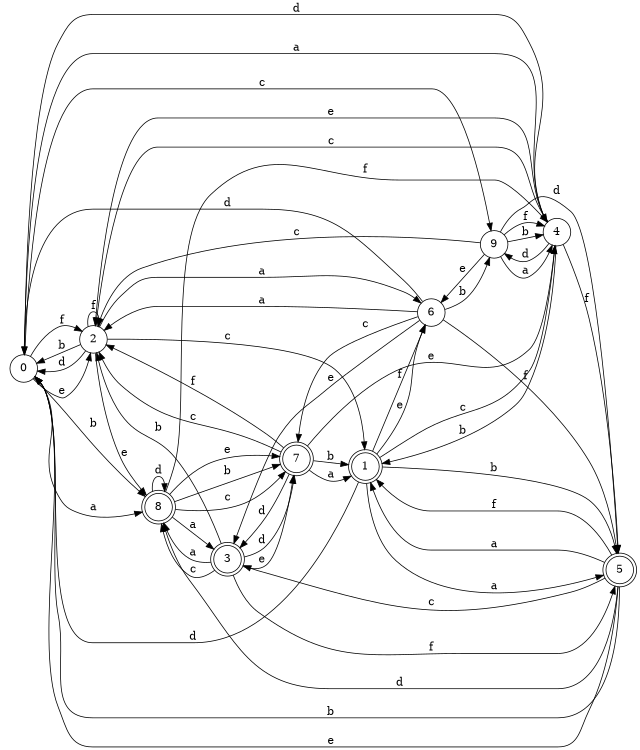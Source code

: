 digraph n8_8 {
__start0 [label="" shape="none"];

rankdir=LR;
size="8,5";

s0 [style="filled", color="black", fillcolor="white" shape="circle", label="0"];
s1 [style="rounded,filled", color="black", fillcolor="white" shape="doublecircle", label="1"];
s2 [style="filled", color="black", fillcolor="white" shape="circle", label="2"];
s3 [style="rounded,filled", color="black", fillcolor="white" shape="doublecircle", label="3"];
s4 [style="filled", color="black", fillcolor="white" shape="circle", label="4"];
s5 [style="rounded,filled", color="black", fillcolor="white" shape="doublecircle", label="5"];
s6 [style="filled", color="black", fillcolor="white" shape="circle", label="6"];
s7 [style="rounded,filled", color="black", fillcolor="white" shape="doublecircle", label="7"];
s8 [style="rounded,filled", color="black", fillcolor="white" shape="doublecircle", label="8"];
s9 [style="filled", color="black", fillcolor="white" shape="circle", label="9"];
s0 -> s8 [label="a"];
s0 -> s8 [label="b"];
s0 -> s9 [label="c"];
s0 -> s4 [label="d"];
s0 -> s2 [label="e"];
s0 -> s2 [label="f"];
s1 -> s5 [label="a"];
s1 -> s5 [label="b"];
s1 -> s4 [label="c"];
s1 -> s0 [label="d"];
s1 -> s6 [label="e"];
s1 -> s6 [label="f"];
s2 -> s6 [label="a"];
s2 -> s0 [label="b"];
s2 -> s1 [label="c"];
s2 -> s0 [label="d"];
s2 -> s8 [label="e"];
s2 -> s2 [label="f"];
s3 -> s8 [label="a"];
s3 -> s2 [label="b"];
s3 -> s8 [label="c"];
s3 -> s7 [label="d"];
s3 -> s7 [label="e"];
s3 -> s5 [label="f"];
s4 -> s0 [label="a"];
s4 -> s1 [label="b"];
s4 -> s2 [label="c"];
s4 -> s9 [label="d"];
s4 -> s2 [label="e"];
s4 -> s5 [label="f"];
s5 -> s1 [label="a"];
s5 -> s0 [label="b"];
s5 -> s3 [label="c"];
s5 -> s8 [label="d"];
s5 -> s0 [label="e"];
s5 -> s1 [label="f"];
s6 -> s2 [label="a"];
s6 -> s9 [label="b"];
s6 -> s7 [label="c"];
s6 -> s0 [label="d"];
s6 -> s3 [label="e"];
s6 -> s5 [label="f"];
s7 -> s1 [label="a"];
s7 -> s1 [label="b"];
s7 -> s2 [label="c"];
s7 -> s3 [label="d"];
s7 -> s4 [label="e"];
s7 -> s2 [label="f"];
s8 -> s3 [label="a"];
s8 -> s7 [label="b"];
s8 -> s7 [label="c"];
s8 -> s8 [label="d"];
s8 -> s7 [label="e"];
s8 -> s4 [label="f"];
s9 -> s4 [label="a"];
s9 -> s4 [label="b"];
s9 -> s2 [label="c"];
s9 -> s5 [label="d"];
s9 -> s6 [label="e"];
s9 -> s4 [label="f"];

}